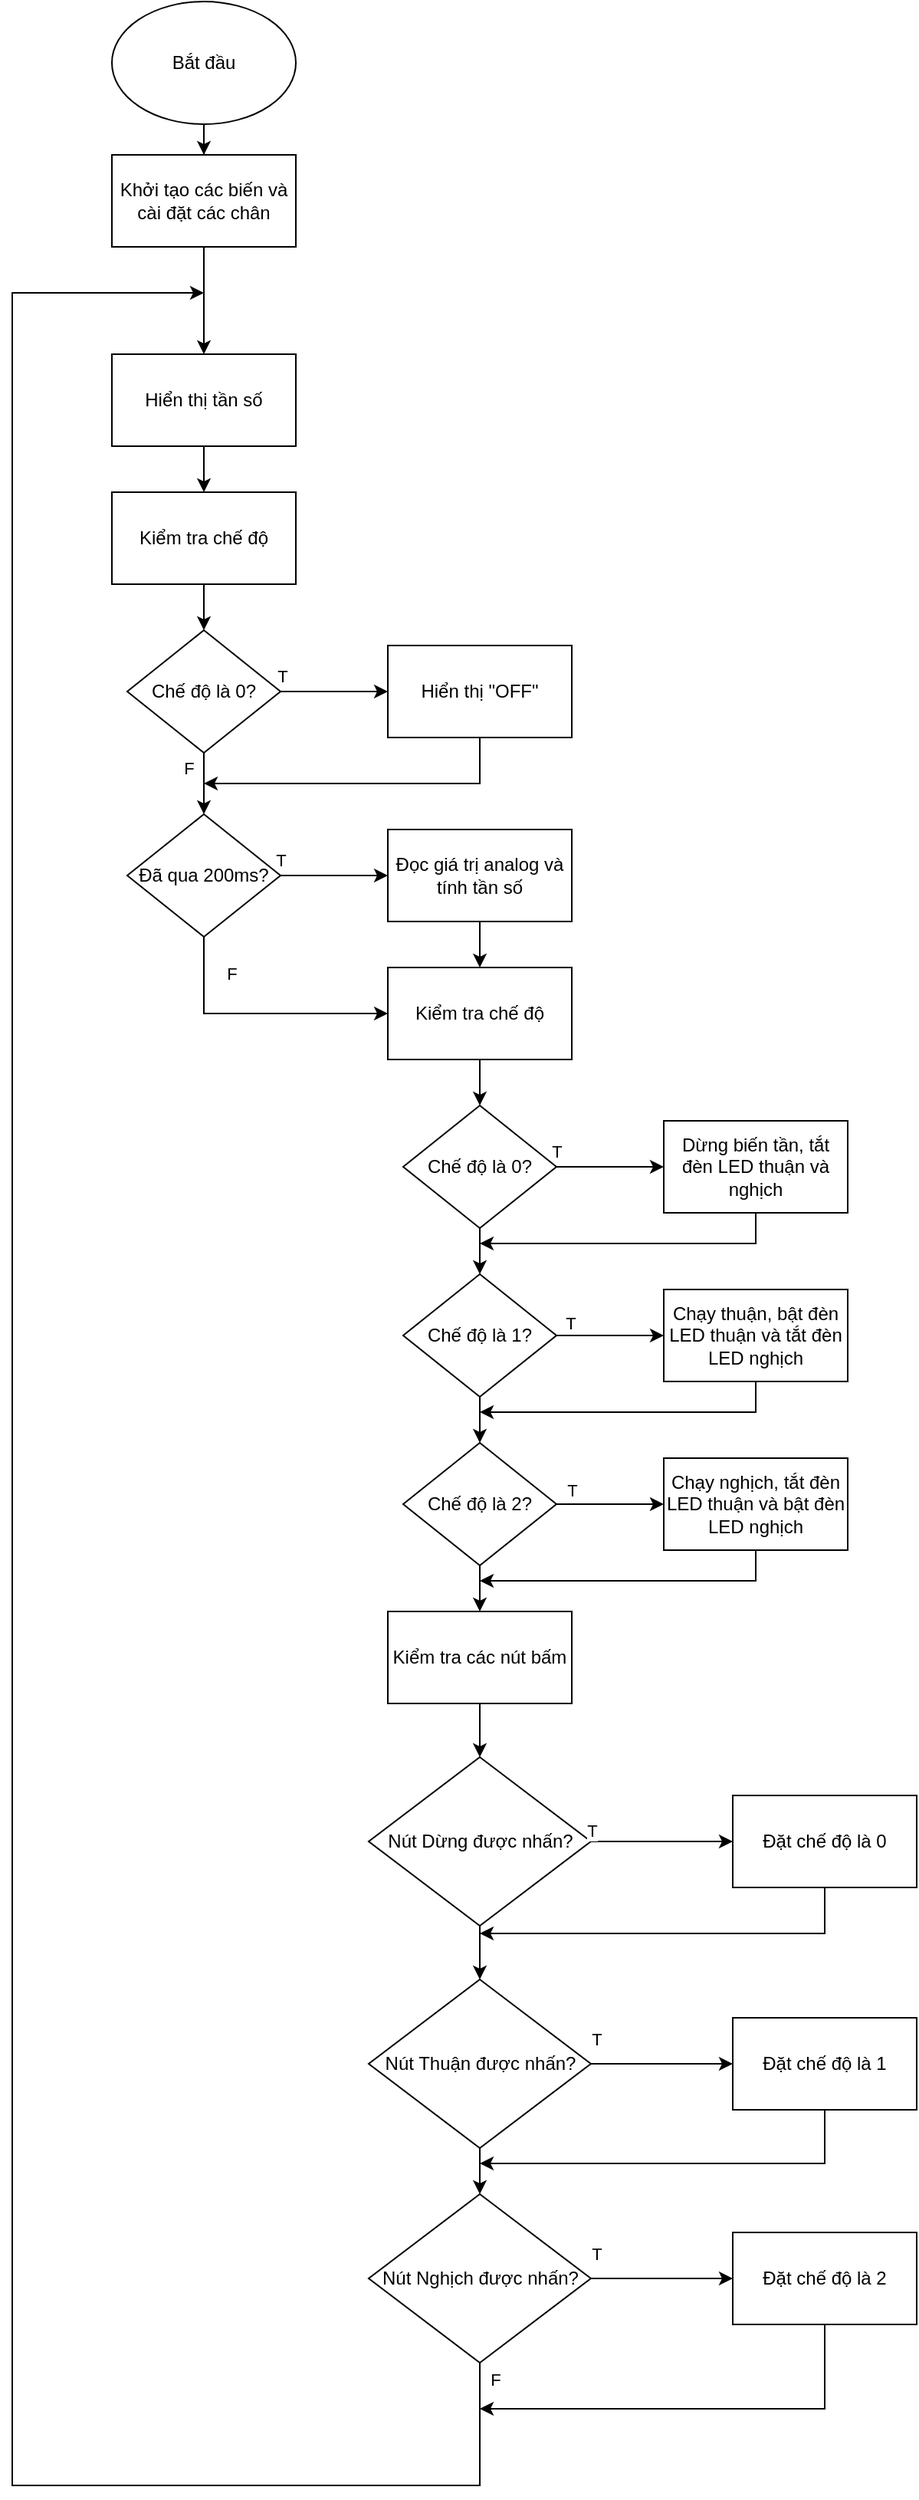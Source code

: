 <mxfile version="24.4.13" type="github">
  <diagram name="Page-1" id="qW5crJ5Tu6R6lH1hrmd7">
    <mxGraphModel dx="2272" dy="1332" grid="1" gridSize="10" guides="1" tooltips="1" connect="1" arrows="1" fold="1" page="1" pageScale="1" pageWidth="1100" pageHeight="850" math="0" shadow="0">
      <root>
        <mxCell id="0" />
        <mxCell id="1" parent="0" />
        <mxCell id="0OLNmY3fbYpAPWDIdws4-4" value="" style="edgeStyle=orthogonalEdgeStyle;rounded=0;orthogonalLoop=1;jettySize=auto;html=1;" edge="1" parent="1" source="0OLNmY3fbYpAPWDIdws4-2" target="0OLNmY3fbYpAPWDIdws4-3">
          <mxGeometry relative="1" as="geometry" />
        </mxCell>
        <mxCell id="0OLNmY3fbYpAPWDIdws4-2" value="Bắt đầu" style="ellipse;whiteSpace=wrap;html=1;" vertex="1" parent="1">
          <mxGeometry x="420" y="20" width="120" height="80" as="geometry" />
        </mxCell>
        <mxCell id="0OLNmY3fbYpAPWDIdws4-6" value="" style="edgeStyle=orthogonalEdgeStyle;rounded=0;orthogonalLoop=1;jettySize=auto;html=1;" edge="1" parent="1" source="0OLNmY3fbYpAPWDIdws4-3" target="0OLNmY3fbYpAPWDIdws4-5">
          <mxGeometry relative="1" as="geometry" />
        </mxCell>
        <mxCell id="0OLNmY3fbYpAPWDIdws4-3" value="Khởi tạo các biến và cài đặt các chân" style="rounded=0;whiteSpace=wrap;html=1;" vertex="1" parent="1">
          <mxGeometry x="420" y="120" width="120" height="60" as="geometry" />
        </mxCell>
        <mxCell id="0OLNmY3fbYpAPWDIdws4-8" value="" style="edgeStyle=orthogonalEdgeStyle;rounded=0;orthogonalLoop=1;jettySize=auto;html=1;" edge="1" parent="1" source="0OLNmY3fbYpAPWDIdws4-5" target="0OLNmY3fbYpAPWDIdws4-7">
          <mxGeometry relative="1" as="geometry" />
        </mxCell>
        <mxCell id="0OLNmY3fbYpAPWDIdws4-5" value="Hiển thị tần số" style="rounded=0;whiteSpace=wrap;html=1;" vertex="1" parent="1">
          <mxGeometry x="420" y="250" width="120" height="60" as="geometry" />
        </mxCell>
        <mxCell id="0OLNmY3fbYpAPWDIdws4-10" value="" style="edgeStyle=orthogonalEdgeStyle;rounded=0;orthogonalLoop=1;jettySize=auto;html=1;" edge="1" parent="1" source="0OLNmY3fbYpAPWDIdws4-7" target="0OLNmY3fbYpAPWDIdws4-9">
          <mxGeometry relative="1" as="geometry" />
        </mxCell>
        <mxCell id="0OLNmY3fbYpAPWDIdws4-7" value="Kiểm tra chế độ" style="whiteSpace=wrap;html=1;rounded=0;" vertex="1" parent="1">
          <mxGeometry x="420" y="340" width="120" height="60" as="geometry" />
        </mxCell>
        <mxCell id="0OLNmY3fbYpAPWDIdws4-12" value="" style="edgeStyle=orthogonalEdgeStyle;rounded=0;orthogonalLoop=1;jettySize=auto;html=1;" edge="1" parent="1" source="0OLNmY3fbYpAPWDIdws4-9" target="0OLNmY3fbYpAPWDIdws4-11">
          <mxGeometry relative="1" as="geometry" />
        </mxCell>
        <mxCell id="0OLNmY3fbYpAPWDIdws4-13" value="T" style="edgeLabel;html=1;align=center;verticalAlign=middle;resizable=0;points=[];" vertex="1" connectable="0" parent="0OLNmY3fbYpAPWDIdws4-12">
          <mxGeometry x="-0.529" relative="1" as="geometry">
            <mxPoint x="-16" y="-10" as="offset" />
          </mxGeometry>
        </mxCell>
        <mxCell id="0OLNmY3fbYpAPWDIdws4-17" value="" style="edgeStyle=orthogonalEdgeStyle;rounded=0;orthogonalLoop=1;jettySize=auto;html=1;" edge="1" parent="1" source="0OLNmY3fbYpAPWDIdws4-9" target="0OLNmY3fbYpAPWDIdws4-16">
          <mxGeometry relative="1" as="geometry" />
        </mxCell>
        <mxCell id="0OLNmY3fbYpAPWDIdws4-23" value="F" style="edgeLabel;html=1;align=center;verticalAlign=middle;resizable=0;points=[];" vertex="1" connectable="0" parent="0OLNmY3fbYpAPWDIdws4-17">
          <mxGeometry x="-0.264" y="1" relative="1" as="geometry">
            <mxPoint x="-11" y="-5" as="offset" />
          </mxGeometry>
        </mxCell>
        <mxCell id="0OLNmY3fbYpAPWDIdws4-9" value="Chế độ là 0?" style="rhombus;whiteSpace=wrap;html=1;" vertex="1" parent="1">
          <mxGeometry x="430" y="430" width="100" height="80" as="geometry" />
        </mxCell>
        <mxCell id="0OLNmY3fbYpAPWDIdws4-68" style="edgeStyle=orthogonalEdgeStyle;rounded=0;orthogonalLoop=1;jettySize=auto;html=1;" edge="1" parent="1" source="0OLNmY3fbYpAPWDIdws4-11">
          <mxGeometry relative="1" as="geometry">
            <mxPoint x="480" y="530" as="targetPoint" />
            <Array as="points">
              <mxPoint x="660" y="530" />
            </Array>
          </mxGeometry>
        </mxCell>
        <mxCell id="0OLNmY3fbYpAPWDIdws4-11" value="Hiển thị &quot;OFF&quot;" style="whiteSpace=wrap;html=1;" vertex="1" parent="1">
          <mxGeometry x="600" y="440" width="120" height="60" as="geometry" />
        </mxCell>
        <mxCell id="0OLNmY3fbYpAPWDIdws4-19" value="" style="edgeStyle=orthogonalEdgeStyle;rounded=0;orthogonalLoop=1;jettySize=auto;html=1;" edge="1" parent="1" source="0OLNmY3fbYpAPWDIdws4-16" target="0OLNmY3fbYpAPWDIdws4-18">
          <mxGeometry relative="1" as="geometry" />
        </mxCell>
        <mxCell id="0OLNmY3fbYpAPWDIdws4-20" value="T" style="edgeLabel;html=1;align=center;verticalAlign=middle;resizable=0;points=[];" vertex="1" connectable="0" parent="0OLNmY3fbYpAPWDIdws4-19">
          <mxGeometry x="-0.838" y="-1" relative="1" as="geometry">
            <mxPoint x="-6" y="-11" as="offset" />
          </mxGeometry>
        </mxCell>
        <mxCell id="0OLNmY3fbYpAPWDIdws4-21" style="edgeStyle=orthogonalEdgeStyle;rounded=0;orthogonalLoop=1;jettySize=auto;html=1;entryX=0;entryY=0.5;entryDx=0;entryDy=0;exitX=0.5;exitY=1;exitDx=0;exitDy=0;" edge="1" parent="1" source="0OLNmY3fbYpAPWDIdws4-16" target="0OLNmY3fbYpAPWDIdws4-24">
          <mxGeometry relative="1" as="geometry">
            <mxPoint x="480" y="410" as="targetPoint" />
            <Array as="points">
              <mxPoint x="480" y="680" />
            </Array>
          </mxGeometry>
        </mxCell>
        <mxCell id="0OLNmY3fbYpAPWDIdws4-22" value="F" style="edgeLabel;html=1;align=center;verticalAlign=middle;resizable=0;points=[];" vertex="1" connectable="0" parent="0OLNmY3fbYpAPWDIdws4-21">
          <mxGeometry x="-0.758" y="-1" relative="1" as="geometry">
            <mxPoint x="19" y="3" as="offset" />
          </mxGeometry>
        </mxCell>
        <mxCell id="0OLNmY3fbYpAPWDIdws4-16" value="Đã qua 200ms?" style="rhombus;whiteSpace=wrap;html=1;" vertex="1" parent="1">
          <mxGeometry x="430" y="550" width="100" height="80" as="geometry" />
        </mxCell>
        <mxCell id="0OLNmY3fbYpAPWDIdws4-25" value="" style="edgeStyle=orthogonalEdgeStyle;rounded=0;orthogonalLoop=1;jettySize=auto;html=1;" edge="1" parent="1" source="0OLNmY3fbYpAPWDIdws4-18" target="0OLNmY3fbYpAPWDIdws4-24">
          <mxGeometry relative="1" as="geometry" />
        </mxCell>
        <mxCell id="0OLNmY3fbYpAPWDIdws4-18" value="Đọc giá trị analog và tính tần số" style="whiteSpace=wrap;html=1;" vertex="1" parent="1">
          <mxGeometry x="600" y="560" width="120" height="60" as="geometry" />
        </mxCell>
        <mxCell id="0OLNmY3fbYpAPWDIdws4-27" value="" style="edgeStyle=orthogonalEdgeStyle;rounded=0;orthogonalLoop=1;jettySize=auto;html=1;" edge="1" parent="1" source="0OLNmY3fbYpAPWDIdws4-24" target="0OLNmY3fbYpAPWDIdws4-26">
          <mxGeometry relative="1" as="geometry" />
        </mxCell>
        <mxCell id="0OLNmY3fbYpAPWDIdws4-24" value="Kiểm tra chế độ" style="whiteSpace=wrap;html=1;rounded=0;" vertex="1" parent="1">
          <mxGeometry x="600" y="650" width="120" height="60" as="geometry" />
        </mxCell>
        <mxCell id="0OLNmY3fbYpAPWDIdws4-29" value="" style="edgeStyle=orthogonalEdgeStyle;rounded=0;orthogonalLoop=1;jettySize=auto;html=1;" edge="1" parent="1" source="0OLNmY3fbYpAPWDIdws4-26" target="0OLNmY3fbYpAPWDIdws4-28">
          <mxGeometry relative="1" as="geometry" />
        </mxCell>
        <mxCell id="0OLNmY3fbYpAPWDIdws4-55" value="T" style="edgeLabel;html=1;align=center;verticalAlign=middle;resizable=0;points=[];" vertex="1" connectable="0" parent="0OLNmY3fbYpAPWDIdws4-29">
          <mxGeometry x="-0.223" y="-3" relative="1" as="geometry">
            <mxPoint x="-27" y="-13" as="offset" />
          </mxGeometry>
        </mxCell>
        <mxCell id="0OLNmY3fbYpAPWDIdws4-31" value="" style="edgeStyle=orthogonalEdgeStyle;rounded=0;orthogonalLoop=1;jettySize=auto;html=1;" edge="1" parent="1" source="0OLNmY3fbYpAPWDIdws4-26" target="0OLNmY3fbYpAPWDIdws4-30">
          <mxGeometry relative="1" as="geometry" />
        </mxCell>
        <mxCell id="0OLNmY3fbYpAPWDIdws4-26" value="Chế độ là 0?" style="rhombus;whiteSpace=wrap;html=1;" vertex="1" parent="1">
          <mxGeometry x="610" y="740" width="100" height="80" as="geometry" />
        </mxCell>
        <mxCell id="0OLNmY3fbYpAPWDIdws4-67" style="edgeStyle=orthogonalEdgeStyle;rounded=0;orthogonalLoop=1;jettySize=auto;html=1;" edge="1" parent="1" source="0OLNmY3fbYpAPWDIdws4-28">
          <mxGeometry relative="1" as="geometry">
            <mxPoint x="660" y="830" as="targetPoint" />
            <Array as="points">
              <mxPoint x="840" y="830" />
            </Array>
          </mxGeometry>
        </mxCell>
        <mxCell id="0OLNmY3fbYpAPWDIdws4-28" value="Dừng biến tần, tắt đèn LED thuận và nghịch" style="whiteSpace=wrap;html=1;" vertex="1" parent="1">
          <mxGeometry x="780" y="750" width="120" height="60" as="geometry" />
        </mxCell>
        <mxCell id="0OLNmY3fbYpAPWDIdws4-33" value="" style="edgeStyle=orthogonalEdgeStyle;rounded=0;orthogonalLoop=1;jettySize=auto;html=1;" edge="1" parent="1" source="0OLNmY3fbYpAPWDIdws4-30" target="0OLNmY3fbYpAPWDIdws4-32">
          <mxGeometry relative="1" as="geometry" />
        </mxCell>
        <mxCell id="0OLNmY3fbYpAPWDIdws4-35" value="" style="edgeStyle=orthogonalEdgeStyle;rounded=0;orthogonalLoop=1;jettySize=auto;html=1;" edge="1" parent="1" source="0OLNmY3fbYpAPWDIdws4-30" target="0OLNmY3fbYpAPWDIdws4-34">
          <mxGeometry relative="1" as="geometry" />
        </mxCell>
        <mxCell id="0OLNmY3fbYpAPWDIdws4-30" value="Chế độ là 1?" style="rhombus;whiteSpace=wrap;html=1;" vertex="1" parent="1">
          <mxGeometry x="610" y="850" width="100" height="80" as="geometry" />
        </mxCell>
        <mxCell id="0OLNmY3fbYpAPWDIdws4-66" style="edgeStyle=orthogonalEdgeStyle;rounded=0;orthogonalLoop=1;jettySize=auto;html=1;" edge="1" parent="1" source="0OLNmY3fbYpAPWDIdws4-32">
          <mxGeometry relative="1" as="geometry">
            <mxPoint x="660" y="940" as="targetPoint" />
            <Array as="points">
              <mxPoint x="840" y="940" />
            </Array>
          </mxGeometry>
        </mxCell>
        <mxCell id="0OLNmY3fbYpAPWDIdws4-32" value="Chạy thuận, bật đèn LED thuận và tắt đèn LED nghịch" style="whiteSpace=wrap;html=1;" vertex="1" parent="1">
          <mxGeometry x="780" y="860" width="120" height="60" as="geometry" />
        </mxCell>
        <mxCell id="0OLNmY3fbYpAPWDIdws4-37" value="" style="edgeStyle=orthogonalEdgeStyle;rounded=0;orthogonalLoop=1;jettySize=auto;html=1;" edge="1" parent="1" source="0OLNmY3fbYpAPWDIdws4-34" target="0OLNmY3fbYpAPWDIdws4-36">
          <mxGeometry relative="1" as="geometry" />
        </mxCell>
        <mxCell id="0OLNmY3fbYpAPWDIdws4-41" value="" style="edgeStyle=orthogonalEdgeStyle;rounded=0;orthogonalLoop=1;jettySize=auto;html=1;" edge="1" parent="1" source="0OLNmY3fbYpAPWDIdws4-34" target="0OLNmY3fbYpAPWDIdws4-40">
          <mxGeometry relative="1" as="geometry" />
        </mxCell>
        <mxCell id="0OLNmY3fbYpAPWDIdws4-34" value="Chế độ là 2?" style="rhombus;whiteSpace=wrap;html=1;" vertex="1" parent="1">
          <mxGeometry x="610" y="960" width="100" height="80" as="geometry" />
        </mxCell>
        <mxCell id="0OLNmY3fbYpAPWDIdws4-65" style="edgeStyle=orthogonalEdgeStyle;rounded=0;orthogonalLoop=1;jettySize=auto;html=1;" edge="1" parent="1" source="0OLNmY3fbYpAPWDIdws4-36">
          <mxGeometry relative="1" as="geometry">
            <mxPoint x="660" y="1050" as="targetPoint" />
            <Array as="points">
              <mxPoint x="840" y="1050" />
            </Array>
          </mxGeometry>
        </mxCell>
        <mxCell id="0OLNmY3fbYpAPWDIdws4-36" value="Chạy nghịch, tắt đèn LED thuận và bật đèn LED nghịch" style="whiteSpace=wrap;html=1;" vertex="1" parent="1">
          <mxGeometry x="780" y="970" width="120" height="60" as="geometry" />
        </mxCell>
        <mxCell id="0OLNmY3fbYpAPWDIdws4-43" value="" style="edgeStyle=orthogonalEdgeStyle;rounded=0;orthogonalLoop=1;jettySize=auto;html=1;" edge="1" parent="1" source="0OLNmY3fbYpAPWDIdws4-40" target="0OLNmY3fbYpAPWDIdws4-42">
          <mxGeometry relative="1" as="geometry" />
        </mxCell>
        <mxCell id="0OLNmY3fbYpAPWDIdws4-40" value="Kiểm tra các nút bấm" style="whiteSpace=wrap;html=1;" vertex="1" parent="1">
          <mxGeometry x="600" y="1070" width="120" height="60" as="geometry" />
        </mxCell>
        <mxCell id="0OLNmY3fbYpAPWDIdws4-45" value="" style="edgeStyle=orthogonalEdgeStyle;rounded=0;orthogonalLoop=1;jettySize=auto;html=1;" edge="1" parent="1" source="0OLNmY3fbYpAPWDIdws4-42" target="0OLNmY3fbYpAPWDIdws4-44">
          <mxGeometry relative="1" as="geometry" />
        </mxCell>
        <mxCell id="0OLNmY3fbYpAPWDIdws4-47" value="" style="edgeStyle=orthogonalEdgeStyle;rounded=0;orthogonalLoop=1;jettySize=auto;html=1;" edge="1" parent="1" source="0OLNmY3fbYpAPWDIdws4-42" target="0OLNmY3fbYpAPWDIdws4-46">
          <mxGeometry relative="1" as="geometry" />
        </mxCell>
        <mxCell id="0OLNmY3fbYpAPWDIdws4-42" value="Nút Dừng được nhấn?" style="rhombus;whiteSpace=wrap;html=1;" vertex="1" parent="1">
          <mxGeometry x="587.5" y="1165" width="145" height="110" as="geometry" />
        </mxCell>
        <mxCell id="0OLNmY3fbYpAPWDIdws4-64" style="edgeStyle=orthogonalEdgeStyle;rounded=0;orthogonalLoop=1;jettySize=auto;html=1;" edge="1" parent="1" source="0OLNmY3fbYpAPWDIdws4-44">
          <mxGeometry relative="1" as="geometry">
            <mxPoint x="660" y="1280" as="targetPoint" />
            <Array as="points">
              <mxPoint x="885" y="1280" />
            </Array>
          </mxGeometry>
        </mxCell>
        <mxCell id="0OLNmY3fbYpAPWDIdws4-44" value="Đặt chế độ là 0" style="whiteSpace=wrap;html=1;" vertex="1" parent="1">
          <mxGeometry x="825" y="1190" width="120" height="60" as="geometry" />
        </mxCell>
        <mxCell id="0OLNmY3fbYpAPWDIdws4-49" value="" style="edgeStyle=orthogonalEdgeStyle;rounded=0;orthogonalLoop=1;jettySize=auto;html=1;" edge="1" parent="1" source="0OLNmY3fbYpAPWDIdws4-46" target="0OLNmY3fbYpAPWDIdws4-48">
          <mxGeometry relative="1" as="geometry" />
        </mxCell>
        <mxCell id="0OLNmY3fbYpAPWDIdws4-51" value="" style="edgeStyle=orthogonalEdgeStyle;rounded=0;orthogonalLoop=1;jettySize=auto;html=1;" edge="1" parent="1" source="0OLNmY3fbYpAPWDIdws4-46" target="0OLNmY3fbYpAPWDIdws4-50">
          <mxGeometry relative="1" as="geometry" />
        </mxCell>
        <mxCell id="0OLNmY3fbYpAPWDIdws4-46" value="Nút Thuận được nhấn?" style="rhombus;whiteSpace=wrap;html=1;" vertex="1" parent="1">
          <mxGeometry x="587.5" y="1310" width="145" height="110" as="geometry" />
        </mxCell>
        <mxCell id="0OLNmY3fbYpAPWDIdws4-53" value="" style="edgeStyle=orthogonalEdgeStyle;rounded=0;orthogonalLoop=1;jettySize=auto;html=1;" edge="1" parent="1" source="0OLNmY3fbYpAPWDIdws4-48" target="0OLNmY3fbYpAPWDIdws4-52">
          <mxGeometry relative="1" as="geometry" />
        </mxCell>
        <mxCell id="0OLNmY3fbYpAPWDIdws4-54" style="edgeStyle=orthogonalEdgeStyle;rounded=0;orthogonalLoop=1;jettySize=auto;html=1;exitX=0.5;exitY=1;exitDx=0;exitDy=0;" edge="1" parent="1" source="0OLNmY3fbYpAPWDIdws4-48">
          <mxGeometry relative="1" as="geometry">
            <mxPoint x="480" y="210" as="targetPoint" />
            <mxPoint x="745" y="1560" as="sourcePoint" />
            <Array as="points">
              <mxPoint x="660" y="1640" />
              <mxPoint x="355" y="1640" />
              <mxPoint x="355" y="210" />
            </Array>
          </mxGeometry>
        </mxCell>
        <mxCell id="0OLNmY3fbYpAPWDIdws4-69" value="F" style="edgeLabel;html=1;align=center;verticalAlign=middle;resizable=0;points=[];" vertex="1" connectable="0" parent="0OLNmY3fbYpAPWDIdws4-54">
          <mxGeometry x="-0.98" y="1" relative="1" as="geometry">
            <mxPoint x="9" y="-9" as="offset" />
          </mxGeometry>
        </mxCell>
        <mxCell id="0OLNmY3fbYpAPWDIdws4-48" value="Nút Nghịch được nhấn?" style="rhombus;whiteSpace=wrap;html=1;" vertex="1" parent="1">
          <mxGeometry x="587.5" y="1450" width="145" height="110" as="geometry" />
        </mxCell>
        <mxCell id="0OLNmY3fbYpAPWDIdws4-63" style="edgeStyle=orthogonalEdgeStyle;rounded=0;orthogonalLoop=1;jettySize=auto;html=1;" edge="1" parent="1" source="0OLNmY3fbYpAPWDIdws4-50">
          <mxGeometry relative="1" as="geometry">
            <mxPoint x="660" y="1430" as="targetPoint" />
            <Array as="points">
              <mxPoint x="885" y="1430" />
            </Array>
          </mxGeometry>
        </mxCell>
        <mxCell id="0OLNmY3fbYpAPWDIdws4-50" value="Đặt chế độ là 1" style="whiteSpace=wrap;html=1;" vertex="1" parent="1">
          <mxGeometry x="825" y="1335" width="120" height="60" as="geometry" />
        </mxCell>
        <mxCell id="0OLNmY3fbYpAPWDIdws4-61" style="edgeStyle=orthogonalEdgeStyle;rounded=0;orthogonalLoop=1;jettySize=auto;html=1;" edge="1" parent="1" source="0OLNmY3fbYpAPWDIdws4-52">
          <mxGeometry relative="1" as="geometry">
            <mxPoint x="660" y="1590" as="targetPoint" />
            <Array as="points">
              <mxPoint x="885" y="1590" />
            </Array>
          </mxGeometry>
        </mxCell>
        <mxCell id="0OLNmY3fbYpAPWDIdws4-52" value="Đặt chế độ là 2" style="whiteSpace=wrap;html=1;" vertex="1" parent="1">
          <mxGeometry x="825" y="1475" width="120" height="60" as="geometry" />
        </mxCell>
        <mxCell id="0OLNmY3fbYpAPWDIdws4-56" value="T" style="edgeLabel;html=1;align=center;verticalAlign=middle;resizable=0;points=[];" vertex="1" connectable="0" parent="1">
          <mxGeometry x="729.997" y="770" as="geometry">
            <mxPoint x="-11" y="112" as="offset" />
          </mxGeometry>
        </mxCell>
        <mxCell id="0OLNmY3fbYpAPWDIdws4-57" value="T" style="edgeLabel;html=1;align=center;verticalAlign=middle;resizable=0;points=[];" vertex="1" connectable="0" parent="1">
          <mxGeometry x="719.997" y="890" as="geometry">
            <mxPoint y="101" as="offset" />
          </mxGeometry>
        </mxCell>
        <mxCell id="0OLNmY3fbYpAPWDIdws4-58" value="T" style="edgeLabel;html=1;align=center;verticalAlign=middle;resizable=0;points=[];" vertex="1" connectable="0" parent="1">
          <mxGeometry x="732.497" y="1210" as="geometry">
            <mxPoint y="3" as="offset" />
          </mxGeometry>
        </mxCell>
        <mxCell id="0OLNmY3fbYpAPWDIdws4-59" value="T" style="edgeLabel;html=1;align=center;verticalAlign=middle;resizable=0;points=[];" vertex="1" connectable="0" parent="1">
          <mxGeometry x="739.997" y="1210" as="geometry">
            <mxPoint x="-4" y="139" as="offset" />
          </mxGeometry>
        </mxCell>
        <mxCell id="0OLNmY3fbYpAPWDIdws4-60" value="T" style="edgeLabel;html=1;align=center;verticalAlign=middle;resizable=0;points=[];" vertex="1" connectable="0" parent="1">
          <mxGeometry x="739.997" y="1350" as="geometry">
            <mxPoint x="-4" y="139" as="offset" />
          </mxGeometry>
        </mxCell>
      </root>
    </mxGraphModel>
  </diagram>
</mxfile>
